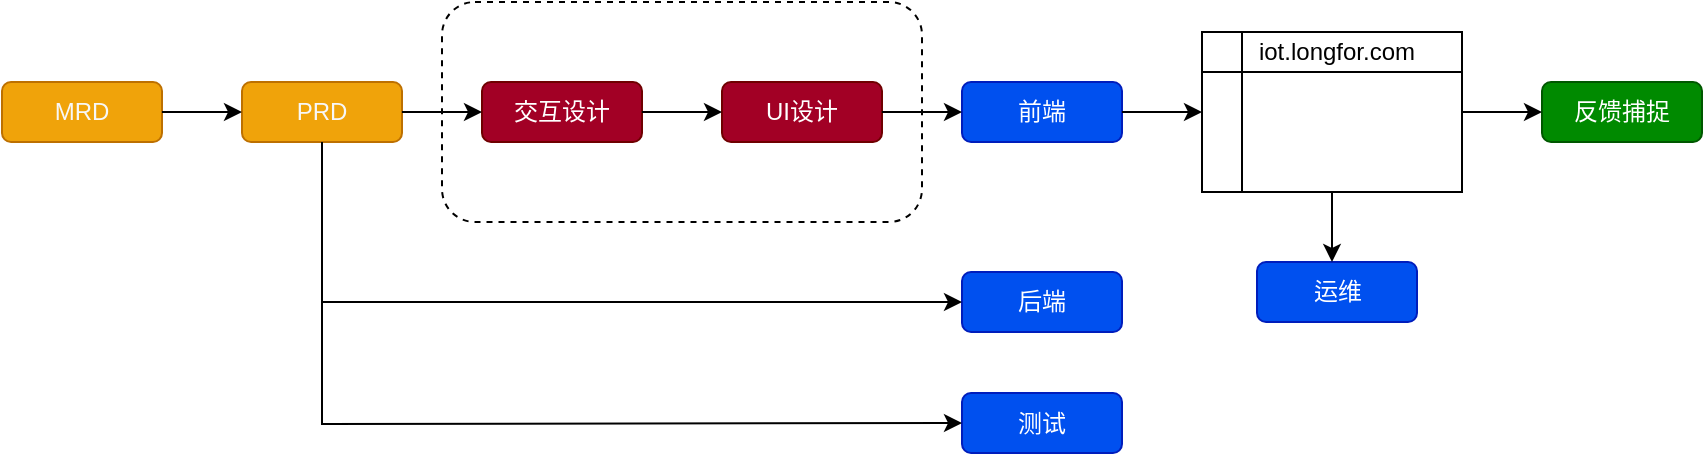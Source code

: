 <mxfile version="15.9.6" type="github">
  <diagram id="yB1yta7xvhZGJ5dKqpqX" name="Page-1">
    <mxGraphModel dx="1298" dy="834" grid="0" gridSize="10" guides="1" tooltips="1" connect="1" arrows="1" fold="1" page="1" pageScale="1" pageWidth="1169" pageHeight="827" math="0" shadow="0">
      <root>
        <mxCell id="0" />
        <mxCell id="1" parent="0" />
        <mxCell id="rGIHpQEafbmOBCQg1Uzh-22" value="" style="rounded=1;whiteSpace=wrap;html=1;dashed=1;" vertex="1" parent="1">
          <mxGeometry x="260" y="220" width="240" height="110" as="geometry" />
        </mxCell>
        <mxCell id="rGIHpQEafbmOBCQg1Uzh-1" value="MRD" style="rounded=1;whiteSpace=wrap;html=1;fillColor=#f0a30a;fontColor=#F7F7F7;strokeColor=#BD7000;" vertex="1" parent="1">
          <mxGeometry x="40" y="260" width="80" height="30" as="geometry" />
        </mxCell>
        <mxCell id="rGIHpQEafbmOBCQg1Uzh-2" value="PRD" style="rounded=1;whiteSpace=wrap;html=1;fillColor=#f0a30a;fontColor=#F7F7F7;strokeColor=#BD7000;" vertex="1" parent="1">
          <mxGeometry x="160" y="260" width="80" height="30" as="geometry" />
        </mxCell>
        <mxCell id="rGIHpQEafbmOBCQg1Uzh-3" value="交互设计" style="rounded=1;whiteSpace=wrap;html=1;fillColor=#a20025;fontColor=#ffffff;strokeColor=#6F0000;" vertex="1" parent="1">
          <mxGeometry x="280" y="260" width="80" height="30" as="geometry" />
        </mxCell>
        <mxCell id="rGIHpQEafbmOBCQg1Uzh-4" value="UI设计" style="rounded=1;whiteSpace=wrap;html=1;fillColor=#a20025;fontColor=#ffffff;strokeColor=#6F0000;" vertex="1" parent="1">
          <mxGeometry x="400" y="260" width="80" height="30" as="geometry" />
        </mxCell>
        <mxCell id="rGIHpQEafbmOBCQg1Uzh-5" value="前端" style="rounded=1;whiteSpace=wrap;html=1;fillColor=#0050ef;fontColor=#ffffff;strokeColor=#001DBC;" vertex="1" parent="1">
          <mxGeometry x="520" y="260" width="80" height="30" as="geometry" />
        </mxCell>
        <mxCell id="rGIHpQEafbmOBCQg1Uzh-6" value="反馈捕捉" style="rounded=1;whiteSpace=wrap;html=1;fillColor=#008a00;fontColor=#ffffff;strokeColor=#005700;" vertex="1" parent="1">
          <mxGeometry x="810" y="260" width="80" height="30" as="geometry" />
        </mxCell>
        <mxCell id="rGIHpQEafbmOBCQg1Uzh-7" value="" style="shape=internalStorage;whiteSpace=wrap;html=1;backgroundOutline=1;" vertex="1" parent="1">
          <mxGeometry x="640" y="235" width="130" height="80" as="geometry" />
        </mxCell>
        <mxCell id="rGIHpQEafbmOBCQg1Uzh-8" value="iot.longfor.com" style="text;html=1;strokeColor=none;fillColor=none;align=center;verticalAlign=middle;whiteSpace=wrap;rounded=0;" vertex="1" parent="1">
          <mxGeometry x="645" y="230" width="125" height="30" as="geometry" />
        </mxCell>
        <mxCell id="rGIHpQEafbmOBCQg1Uzh-9" value="后端" style="rounded=1;whiteSpace=wrap;html=1;fillColor=#0050ef;fontColor=#ffffff;strokeColor=#001DBC;" vertex="1" parent="1">
          <mxGeometry x="520" y="355" width="80" height="30" as="geometry" />
        </mxCell>
        <mxCell id="rGIHpQEafbmOBCQg1Uzh-10" value="测试" style="rounded=1;whiteSpace=wrap;html=1;fillColor=#0050ef;fontColor=#ffffff;strokeColor=#001DBC;" vertex="1" parent="1">
          <mxGeometry x="520" y="415.5" width="80" height="30" as="geometry" />
        </mxCell>
        <mxCell id="rGIHpQEafbmOBCQg1Uzh-11" value="运维" style="rounded=1;whiteSpace=wrap;html=1;fillColor=#0050ef;fontColor=#ffffff;strokeColor=#001DBC;" vertex="1" parent="1">
          <mxGeometry x="667.5" y="350" width="80" height="30" as="geometry" />
        </mxCell>
        <mxCell id="rGIHpQEafbmOBCQg1Uzh-13" value="" style="endArrow=classic;html=1;rounded=0;exitX=1;exitY=0.5;exitDx=0;exitDy=0;entryX=0;entryY=0.5;entryDx=0;entryDy=0;" edge="1" parent="1" source="rGIHpQEafbmOBCQg1Uzh-1" target="rGIHpQEafbmOBCQg1Uzh-2">
          <mxGeometry width="50" height="50" relative="1" as="geometry">
            <mxPoint x="140" y="390" as="sourcePoint" />
            <mxPoint x="190" y="340" as="targetPoint" />
          </mxGeometry>
        </mxCell>
        <mxCell id="rGIHpQEafbmOBCQg1Uzh-14" value="" style="endArrow=classic;html=1;rounded=0;exitX=1;exitY=0.5;exitDx=0;exitDy=0;entryX=0;entryY=0.5;entryDx=0;entryDy=0;" edge="1" parent="1" source="rGIHpQEafbmOBCQg1Uzh-2" target="rGIHpQEafbmOBCQg1Uzh-3">
          <mxGeometry width="50" height="50" relative="1" as="geometry">
            <mxPoint x="250" y="380" as="sourcePoint" />
            <mxPoint x="300" y="330" as="targetPoint" />
          </mxGeometry>
        </mxCell>
        <mxCell id="rGIHpQEafbmOBCQg1Uzh-15" value="" style="endArrow=classic;html=1;rounded=0;exitX=1;exitY=0.5;exitDx=0;exitDy=0;entryX=0;entryY=0.5;entryDx=0;entryDy=0;" edge="1" parent="1" source="rGIHpQEafbmOBCQg1Uzh-3" target="rGIHpQEafbmOBCQg1Uzh-4">
          <mxGeometry width="50" height="50" relative="1" as="geometry">
            <mxPoint x="320" y="430" as="sourcePoint" />
            <mxPoint x="370" y="380" as="targetPoint" />
          </mxGeometry>
        </mxCell>
        <mxCell id="rGIHpQEafbmOBCQg1Uzh-16" value="" style="endArrow=classic;html=1;rounded=0;exitX=1;exitY=0.5;exitDx=0;exitDy=0;entryX=0;entryY=0.5;entryDx=0;entryDy=0;" edge="1" parent="1" source="rGIHpQEafbmOBCQg1Uzh-4" target="rGIHpQEafbmOBCQg1Uzh-5">
          <mxGeometry width="50" height="50" relative="1" as="geometry">
            <mxPoint x="340" y="390" as="sourcePoint" />
            <mxPoint x="390" y="340" as="targetPoint" />
          </mxGeometry>
        </mxCell>
        <mxCell id="rGIHpQEafbmOBCQg1Uzh-17" value="" style="endArrow=classic;html=1;rounded=0;exitX=0.5;exitY=1;exitDx=0;exitDy=0;entryX=0;entryY=0.5;entryDx=0;entryDy=0;" edge="1" parent="1" source="rGIHpQEafbmOBCQg1Uzh-2" target="rGIHpQEafbmOBCQg1Uzh-9">
          <mxGeometry width="50" height="50" relative="1" as="geometry">
            <mxPoint x="240" y="440" as="sourcePoint" />
            <mxPoint x="290" y="390" as="targetPoint" />
            <Array as="points">
              <mxPoint x="200" y="370" />
            </Array>
          </mxGeometry>
        </mxCell>
        <mxCell id="rGIHpQEafbmOBCQg1Uzh-18" value="" style="endArrow=classic;html=1;rounded=0;entryX=0;entryY=0.5;entryDx=0;entryDy=0;" edge="1" parent="1" target="rGIHpQEafbmOBCQg1Uzh-10">
          <mxGeometry width="50" height="50" relative="1" as="geometry">
            <mxPoint x="200" y="290" as="sourcePoint" />
            <mxPoint x="370" y="390" as="targetPoint" />
            <Array as="points">
              <mxPoint x="200" y="431" />
            </Array>
          </mxGeometry>
        </mxCell>
        <mxCell id="rGIHpQEafbmOBCQg1Uzh-19" value="" style="endArrow=classic;html=1;rounded=0;exitX=1;exitY=0.5;exitDx=0;exitDy=0;entryX=0;entryY=0.5;entryDx=0;entryDy=0;" edge="1" parent="1" source="rGIHpQEafbmOBCQg1Uzh-5" target="rGIHpQEafbmOBCQg1Uzh-7">
          <mxGeometry width="50" height="50" relative="1" as="geometry">
            <mxPoint x="580" y="540" as="sourcePoint" />
            <mxPoint x="630" y="490" as="targetPoint" />
          </mxGeometry>
        </mxCell>
        <mxCell id="rGIHpQEafbmOBCQg1Uzh-20" value="" style="endArrow=classic;html=1;rounded=0;exitX=1;exitY=0.5;exitDx=0;exitDy=0;entryX=0;entryY=0.5;entryDx=0;entryDy=0;" edge="1" parent="1" source="rGIHpQEafbmOBCQg1Uzh-7" target="rGIHpQEafbmOBCQg1Uzh-6">
          <mxGeometry width="50" height="50" relative="1" as="geometry">
            <mxPoint x="670" y="540" as="sourcePoint" />
            <mxPoint x="720" y="490" as="targetPoint" />
          </mxGeometry>
        </mxCell>
        <mxCell id="rGIHpQEafbmOBCQg1Uzh-21" value="" style="endArrow=classic;html=1;rounded=0;exitX=0.5;exitY=1;exitDx=0;exitDy=0;" edge="1" parent="1" source="rGIHpQEafbmOBCQg1Uzh-7">
          <mxGeometry width="50" height="50" relative="1" as="geometry">
            <mxPoint x="650" y="510" as="sourcePoint" />
            <mxPoint x="705" y="350" as="targetPoint" />
          </mxGeometry>
        </mxCell>
      </root>
    </mxGraphModel>
  </diagram>
</mxfile>
